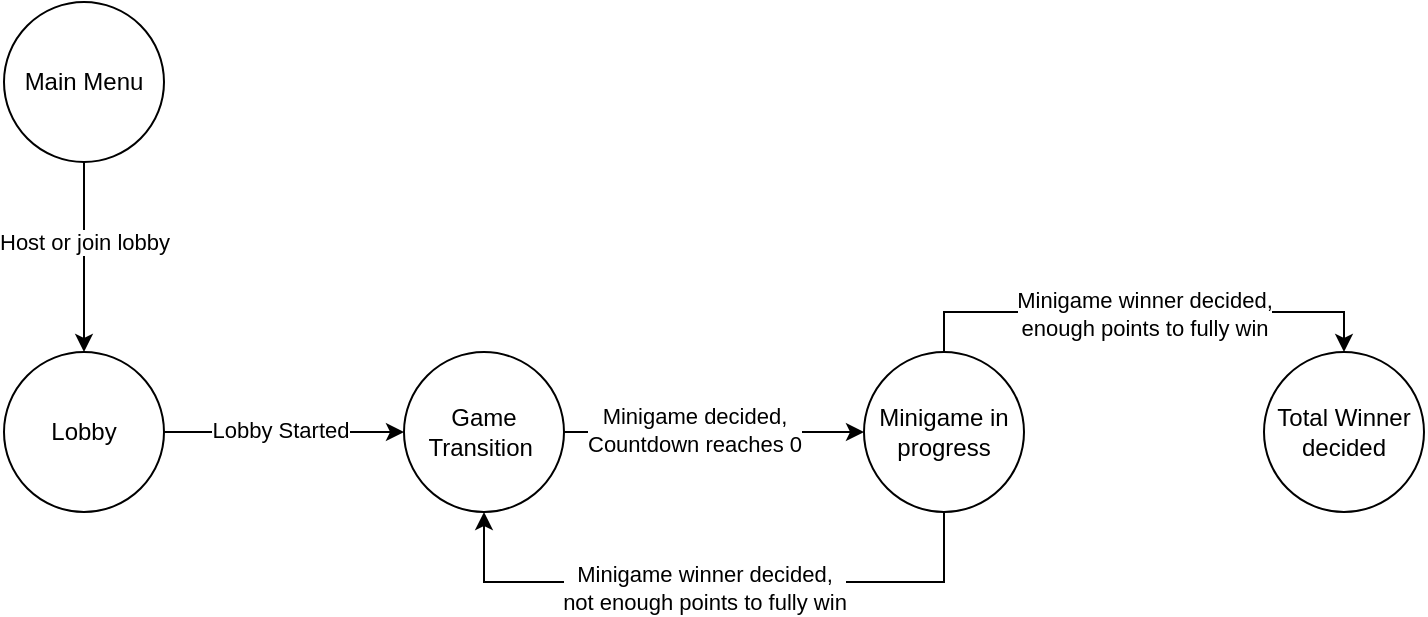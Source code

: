 <mxfile version="24.1.0" type="device">
  <diagram name="Game States" id="p0VHPiBOrShLLTUktO8f">
    <mxGraphModel dx="1050" dy="621" grid="1" gridSize="10" guides="1" tooltips="1" connect="1" arrows="1" fold="1" page="1" pageScale="1" pageWidth="1100" pageHeight="850" math="0" shadow="0">
      <root>
        <mxCell id="0" />
        <mxCell id="1" parent="0" />
        <mxCell id="4oCEvsuJCNrIM84M5IZS-1" value="Main Menu" style="ellipse;whiteSpace=wrap;html=1;aspect=fixed;" vertex="1" parent="1">
          <mxGeometry x="150" y="170" width="80" height="80" as="geometry" />
        </mxCell>
        <mxCell id="4oCEvsuJCNrIM84M5IZS-8" style="edgeStyle=orthogonalEdgeStyle;rounded=0;orthogonalLoop=1;jettySize=auto;html=1;exitX=1;exitY=0.5;exitDx=0;exitDy=0;entryX=0;entryY=0.5;entryDx=0;entryDy=0;" edge="1" parent="1" source="4oCEvsuJCNrIM84M5IZS-2" target="4oCEvsuJCNrIM84M5IZS-3">
          <mxGeometry relative="1" as="geometry" />
        </mxCell>
        <mxCell id="4oCEvsuJCNrIM84M5IZS-9" value="Lobby Started" style="edgeLabel;html=1;align=center;verticalAlign=middle;resizable=0;points=[];" vertex="1" connectable="0" parent="4oCEvsuJCNrIM84M5IZS-8">
          <mxGeometry x="-0.037" y="1" relative="1" as="geometry">
            <mxPoint as="offset" />
          </mxGeometry>
        </mxCell>
        <mxCell id="4oCEvsuJCNrIM84M5IZS-2" value="Lobby" style="ellipse;whiteSpace=wrap;html=1;aspect=fixed;" vertex="1" parent="1">
          <mxGeometry x="150" y="345" width="80" height="80" as="geometry" />
        </mxCell>
        <mxCell id="4oCEvsuJCNrIM84M5IZS-10" style="edgeStyle=orthogonalEdgeStyle;rounded=0;orthogonalLoop=1;jettySize=auto;html=1;exitX=1;exitY=0.5;exitDx=0;exitDy=0;entryX=0;entryY=0.5;entryDx=0;entryDy=0;" edge="1" parent="1" source="4oCEvsuJCNrIM84M5IZS-3" target="4oCEvsuJCNrIM84M5IZS-4">
          <mxGeometry relative="1" as="geometry" />
        </mxCell>
        <mxCell id="4oCEvsuJCNrIM84M5IZS-11" value="Minigame decided,&lt;br&gt;Countdown reaches 0" style="edgeLabel;html=1;align=center;verticalAlign=middle;resizable=0;points=[];" vertex="1" connectable="0" parent="4oCEvsuJCNrIM84M5IZS-10">
          <mxGeometry x="-0.137" y="1" relative="1" as="geometry">
            <mxPoint as="offset" />
          </mxGeometry>
        </mxCell>
        <mxCell id="4oCEvsuJCNrIM84M5IZS-3" value="Game Transition&amp;nbsp;" style="ellipse;whiteSpace=wrap;html=1;aspect=fixed;" vertex="1" parent="1">
          <mxGeometry x="350" y="345" width="80" height="80" as="geometry" />
        </mxCell>
        <mxCell id="4oCEvsuJCNrIM84M5IZS-12" style="edgeStyle=orthogonalEdgeStyle;rounded=0;orthogonalLoop=1;jettySize=auto;html=1;exitX=0.5;exitY=1;exitDx=0;exitDy=0;entryX=0.5;entryY=1;entryDx=0;entryDy=0;" edge="1" parent="1" source="4oCEvsuJCNrIM84M5IZS-4" target="4oCEvsuJCNrIM84M5IZS-3">
          <mxGeometry relative="1" as="geometry">
            <Array as="points">
              <mxPoint x="620" y="460" />
              <mxPoint x="390" y="460" />
            </Array>
          </mxGeometry>
        </mxCell>
        <mxCell id="4oCEvsuJCNrIM84M5IZS-13" value="Minigame winner decided,&lt;br&gt;not enough points to fully win" style="edgeLabel;html=1;align=center;verticalAlign=middle;resizable=0;points=[];" vertex="1" connectable="0" parent="4oCEvsuJCNrIM84M5IZS-12">
          <mxGeometry x="0.035" y="3" relative="1" as="geometry">
            <mxPoint as="offset" />
          </mxGeometry>
        </mxCell>
        <mxCell id="4oCEvsuJCNrIM84M5IZS-14" style="edgeStyle=orthogonalEdgeStyle;rounded=0;orthogonalLoop=1;jettySize=auto;html=1;exitX=0.5;exitY=0;exitDx=0;exitDy=0;entryX=0.5;entryY=0;entryDx=0;entryDy=0;" edge="1" parent="1" source="4oCEvsuJCNrIM84M5IZS-4" target="4oCEvsuJCNrIM84M5IZS-5">
          <mxGeometry relative="1" as="geometry" />
        </mxCell>
        <mxCell id="4oCEvsuJCNrIM84M5IZS-15" value="Minigame winner decided,&lt;br&gt;enough points to fully win" style="edgeLabel;html=1;align=center;verticalAlign=middle;resizable=0;points=[];" vertex="1" connectable="0" parent="4oCEvsuJCNrIM84M5IZS-14">
          <mxGeometry x="-0.06" y="-1" relative="1" as="geometry">
            <mxPoint x="7" as="offset" />
          </mxGeometry>
        </mxCell>
        <mxCell id="4oCEvsuJCNrIM84M5IZS-4" value="Minigame in progress" style="ellipse;whiteSpace=wrap;html=1;aspect=fixed;" vertex="1" parent="1">
          <mxGeometry x="580" y="345" width="80" height="80" as="geometry" />
        </mxCell>
        <mxCell id="4oCEvsuJCNrIM84M5IZS-5" value="Total Winner decided" style="ellipse;whiteSpace=wrap;html=1;aspect=fixed;" vertex="1" parent="1">
          <mxGeometry x="780" y="345" width="80" height="80" as="geometry" />
        </mxCell>
        <mxCell id="4oCEvsuJCNrIM84M5IZS-6" value="" style="endArrow=classic;html=1;rounded=0;exitX=0.5;exitY=1;exitDx=0;exitDy=0;entryX=0.5;entryY=0;entryDx=0;entryDy=0;" edge="1" parent="1" source="4oCEvsuJCNrIM84M5IZS-1" target="4oCEvsuJCNrIM84M5IZS-2">
          <mxGeometry width="50" height="50" relative="1" as="geometry">
            <mxPoint x="510" y="350" as="sourcePoint" />
            <mxPoint x="560" y="300" as="targetPoint" />
          </mxGeometry>
        </mxCell>
        <mxCell id="4oCEvsuJCNrIM84M5IZS-7" value="Host or join lobby" style="edgeLabel;html=1;align=center;verticalAlign=middle;resizable=0;points=[];" vertex="1" connectable="0" parent="4oCEvsuJCNrIM84M5IZS-6">
          <mxGeometry x="-0.011" y="1" relative="1" as="geometry">
            <mxPoint x="-1" y="-7" as="offset" />
          </mxGeometry>
        </mxCell>
      </root>
    </mxGraphModel>
  </diagram>
</mxfile>
